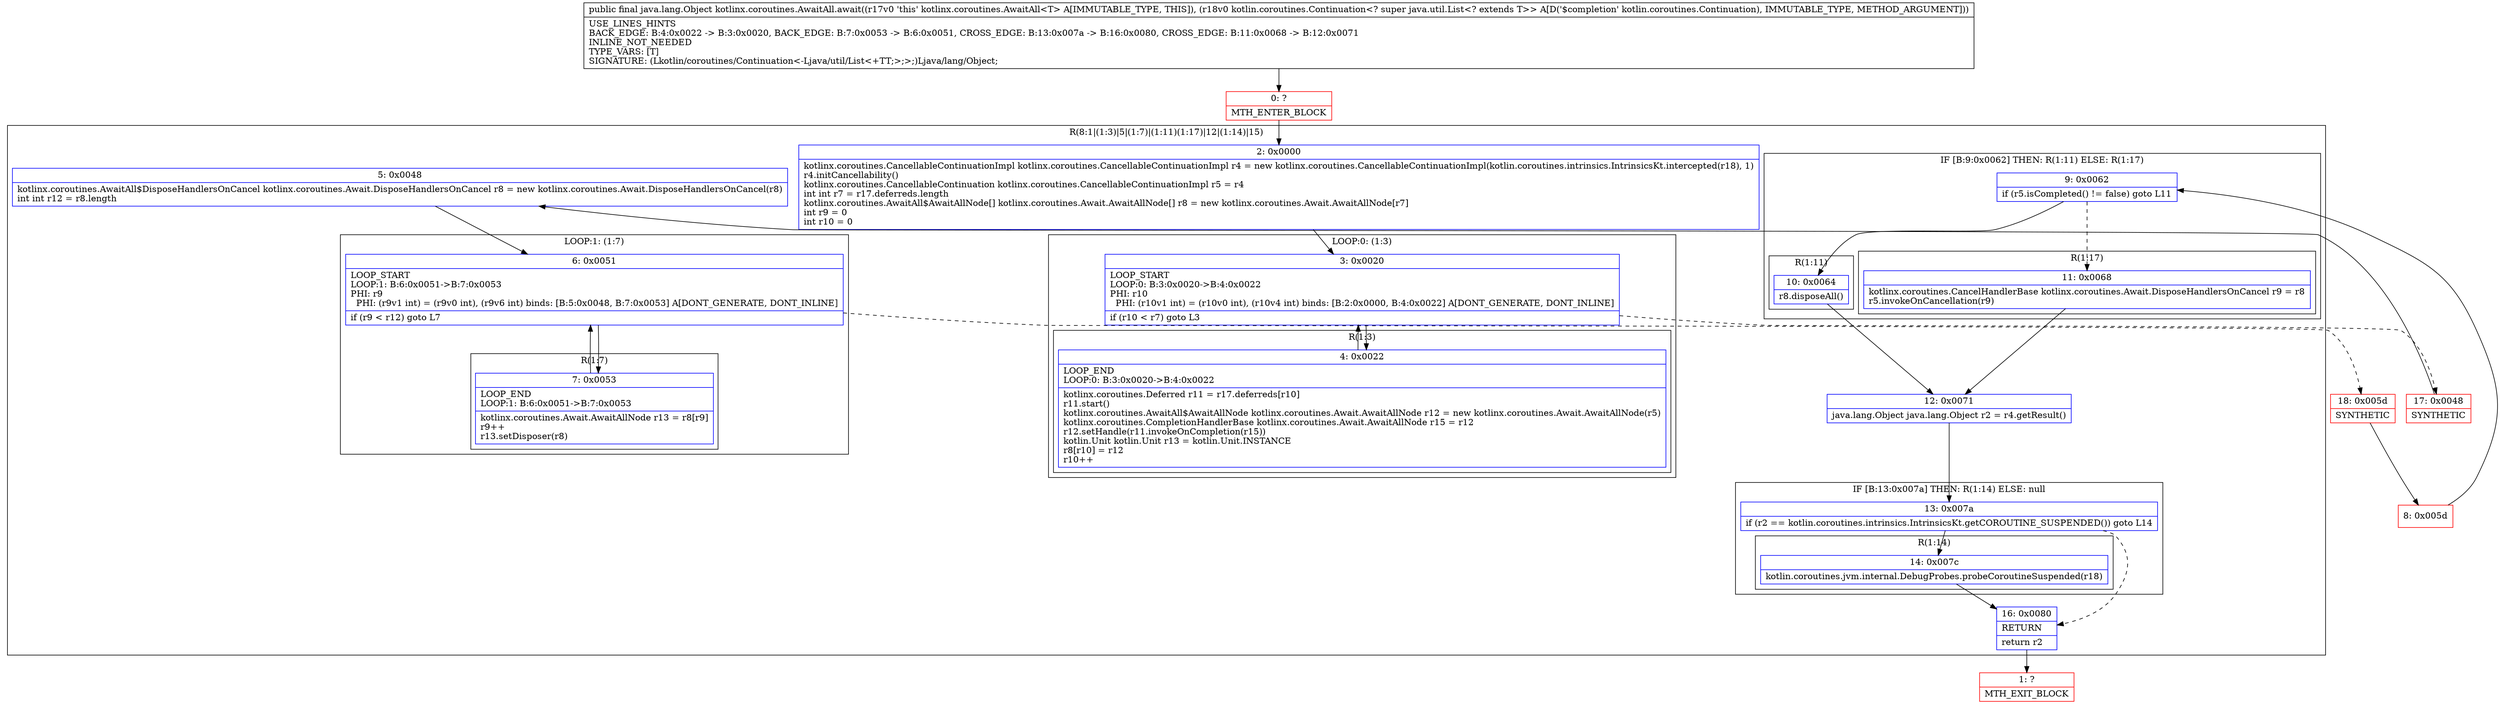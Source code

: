 digraph "CFG forkotlinx.coroutines.AwaitAll.await(Lkotlin\/coroutines\/Continuation;)Ljava\/lang\/Object;" {
subgraph cluster_Region_868603167 {
label = "R(8:1|(1:3)|5|(1:7)|(1:11)(1:17)|12|(1:14)|15)";
node [shape=record,color=blue];
Node_2 [shape=record,label="{2\:\ 0x0000|kotlinx.coroutines.CancellableContinuationImpl kotlinx.coroutines.CancellableContinuationImpl r4 = new kotlinx.coroutines.CancellableContinuationImpl(kotlin.coroutines.intrinsics.IntrinsicsKt.intercepted(r18), 1)\lr4.initCancellability()\lkotlinx.coroutines.CancellableContinuation kotlinx.coroutines.CancellableContinuationImpl r5 = r4\lint int r7 = r17.deferreds.length\lkotlinx.coroutines.AwaitAll$AwaitAllNode[] kotlinx.coroutines.Await.AwaitAllNode[] r8 = new kotlinx.coroutines.Await.AwaitAllNode[r7]\lint r9 = 0\lint r10 = 0\l}"];
subgraph cluster_LoopRegion_1511845032 {
label = "LOOP:0: (1:3)";
node [shape=record,color=blue];
Node_3 [shape=record,label="{3\:\ 0x0020|LOOP_START\lLOOP:0: B:3:0x0020\-\>B:4:0x0022\lPHI: r10 \l  PHI: (r10v1 int) = (r10v0 int), (r10v4 int) binds: [B:2:0x0000, B:4:0x0022] A[DONT_GENERATE, DONT_INLINE]\l|if (r10 \< r7) goto L3\l}"];
subgraph cluster_Region_2052138816 {
label = "R(1:3)";
node [shape=record,color=blue];
Node_4 [shape=record,label="{4\:\ 0x0022|LOOP_END\lLOOP:0: B:3:0x0020\-\>B:4:0x0022\l|kotlinx.coroutines.Deferred r11 = r17.deferreds[r10]\lr11.start()\lkotlinx.coroutines.AwaitAll$AwaitAllNode kotlinx.coroutines.Await.AwaitAllNode r12 = new kotlinx.coroutines.Await.AwaitAllNode(r5)\lkotlinx.coroutines.CompletionHandlerBase kotlinx.coroutines.Await.AwaitAllNode r15 = r12\lr12.setHandle(r11.invokeOnCompletion(r15))\lkotlin.Unit kotlin.Unit r13 = kotlin.Unit.INSTANCE\lr8[r10] = r12\lr10++\l}"];
}
}
Node_5 [shape=record,label="{5\:\ 0x0048|kotlinx.coroutines.AwaitAll$DisposeHandlersOnCancel kotlinx.coroutines.Await.DisposeHandlersOnCancel r8 = new kotlinx.coroutines.Await.DisposeHandlersOnCancel(r8)\lint int r12 = r8.length\l}"];
subgraph cluster_LoopRegion_884039238 {
label = "LOOP:1: (1:7)";
node [shape=record,color=blue];
Node_6 [shape=record,label="{6\:\ 0x0051|LOOP_START\lLOOP:1: B:6:0x0051\-\>B:7:0x0053\lPHI: r9 \l  PHI: (r9v1 int) = (r9v0 int), (r9v6 int) binds: [B:5:0x0048, B:7:0x0053] A[DONT_GENERATE, DONT_INLINE]\l|if (r9 \< r12) goto L7\l}"];
subgraph cluster_Region_696564620 {
label = "R(1:7)";
node [shape=record,color=blue];
Node_7 [shape=record,label="{7\:\ 0x0053|LOOP_END\lLOOP:1: B:6:0x0051\-\>B:7:0x0053\l|kotlinx.coroutines.Await.AwaitAllNode r13 = r8[r9]\lr9++\lr13.setDisposer(r8)\l}"];
}
}
subgraph cluster_IfRegion_1474910258 {
label = "IF [B:9:0x0062] THEN: R(1:11) ELSE: R(1:17)";
node [shape=record,color=blue];
Node_9 [shape=record,label="{9\:\ 0x0062|if (r5.isCompleted() != false) goto L11\l}"];
subgraph cluster_Region_375130923 {
label = "R(1:11)";
node [shape=record,color=blue];
Node_10 [shape=record,label="{10\:\ 0x0064|r8.disposeAll()\l}"];
}
subgraph cluster_Region_1206690919 {
label = "R(1:17)";
node [shape=record,color=blue];
Node_11 [shape=record,label="{11\:\ 0x0068|kotlinx.coroutines.CancelHandlerBase kotlinx.coroutines.Await.DisposeHandlersOnCancel r9 = r8\lr5.invokeOnCancellation(r9)\l}"];
}
}
Node_12 [shape=record,label="{12\:\ 0x0071|java.lang.Object java.lang.Object r2 = r4.getResult()\l}"];
subgraph cluster_IfRegion_723049700 {
label = "IF [B:13:0x007a] THEN: R(1:14) ELSE: null";
node [shape=record,color=blue];
Node_13 [shape=record,label="{13\:\ 0x007a|if (r2 == kotlin.coroutines.intrinsics.IntrinsicsKt.getCOROUTINE_SUSPENDED()) goto L14\l}"];
subgraph cluster_Region_1868438058 {
label = "R(1:14)";
node [shape=record,color=blue];
Node_14 [shape=record,label="{14\:\ 0x007c|kotlin.coroutines.jvm.internal.DebugProbes.probeCoroutineSuspended(r18)\l}"];
}
}
Node_16 [shape=record,label="{16\:\ 0x0080|RETURN\l|return r2\l}"];
}
Node_0 [shape=record,color=red,label="{0\:\ ?|MTH_ENTER_BLOCK\l}"];
Node_17 [shape=record,color=red,label="{17\:\ 0x0048|SYNTHETIC\l}"];
Node_18 [shape=record,color=red,label="{18\:\ 0x005d|SYNTHETIC\l}"];
Node_8 [shape=record,color=red,label="{8\:\ 0x005d}"];
Node_1 [shape=record,color=red,label="{1\:\ ?|MTH_EXIT_BLOCK\l}"];
MethodNode[shape=record,label="{public final java.lang.Object kotlinx.coroutines.AwaitAll.await((r17v0 'this' kotlinx.coroutines.AwaitAll\<T\> A[IMMUTABLE_TYPE, THIS]), (r18v0 kotlin.coroutines.Continuation\<? super java.util.List\<? extends T\>\> A[D('$completion' kotlin.coroutines.Continuation), IMMUTABLE_TYPE, METHOD_ARGUMENT]))  | USE_LINES_HINTS\lBACK_EDGE: B:4:0x0022 \-\> B:3:0x0020, BACK_EDGE: B:7:0x0053 \-\> B:6:0x0051, CROSS_EDGE: B:13:0x007a \-\> B:16:0x0080, CROSS_EDGE: B:11:0x0068 \-\> B:12:0x0071\lINLINE_NOT_NEEDED\lTYPE_VARS: [T]\lSIGNATURE: (Lkotlin\/coroutines\/Continuation\<\-Ljava\/util\/List\<+TT;\>;\>;)Ljava\/lang\/Object;\l}"];
MethodNode -> Node_0;Node_2 -> Node_3;
Node_3 -> Node_4;
Node_3 -> Node_17[style=dashed];
Node_4 -> Node_3;
Node_5 -> Node_6;
Node_6 -> Node_7;
Node_6 -> Node_18[style=dashed];
Node_7 -> Node_6;
Node_9 -> Node_10;
Node_9 -> Node_11[style=dashed];
Node_10 -> Node_12;
Node_11 -> Node_12;
Node_12 -> Node_13;
Node_13 -> Node_14;
Node_13 -> Node_16[style=dashed];
Node_14 -> Node_16;
Node_16 -> Node_1;
Node_0 -> Node_2;
Node_17 -> Node_5;
Node_18 -> Node_8;
Node_8 -> Node_9;
}

